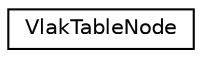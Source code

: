 digraph G
{
  edge [fontname="Helvetica",fontsize="10",labelfontname="Helvetica",labelfontsize="10"];
  node [fontname="Helvetica",fontsize="10",shape=record];
  rankdir=LR;
  Node1 [label="VlakTableNode",height=0.2,width=0.4,color="black", fillcolor="white", style="filled",URL="$da/d46/structVlakTableNode.html"];
}
